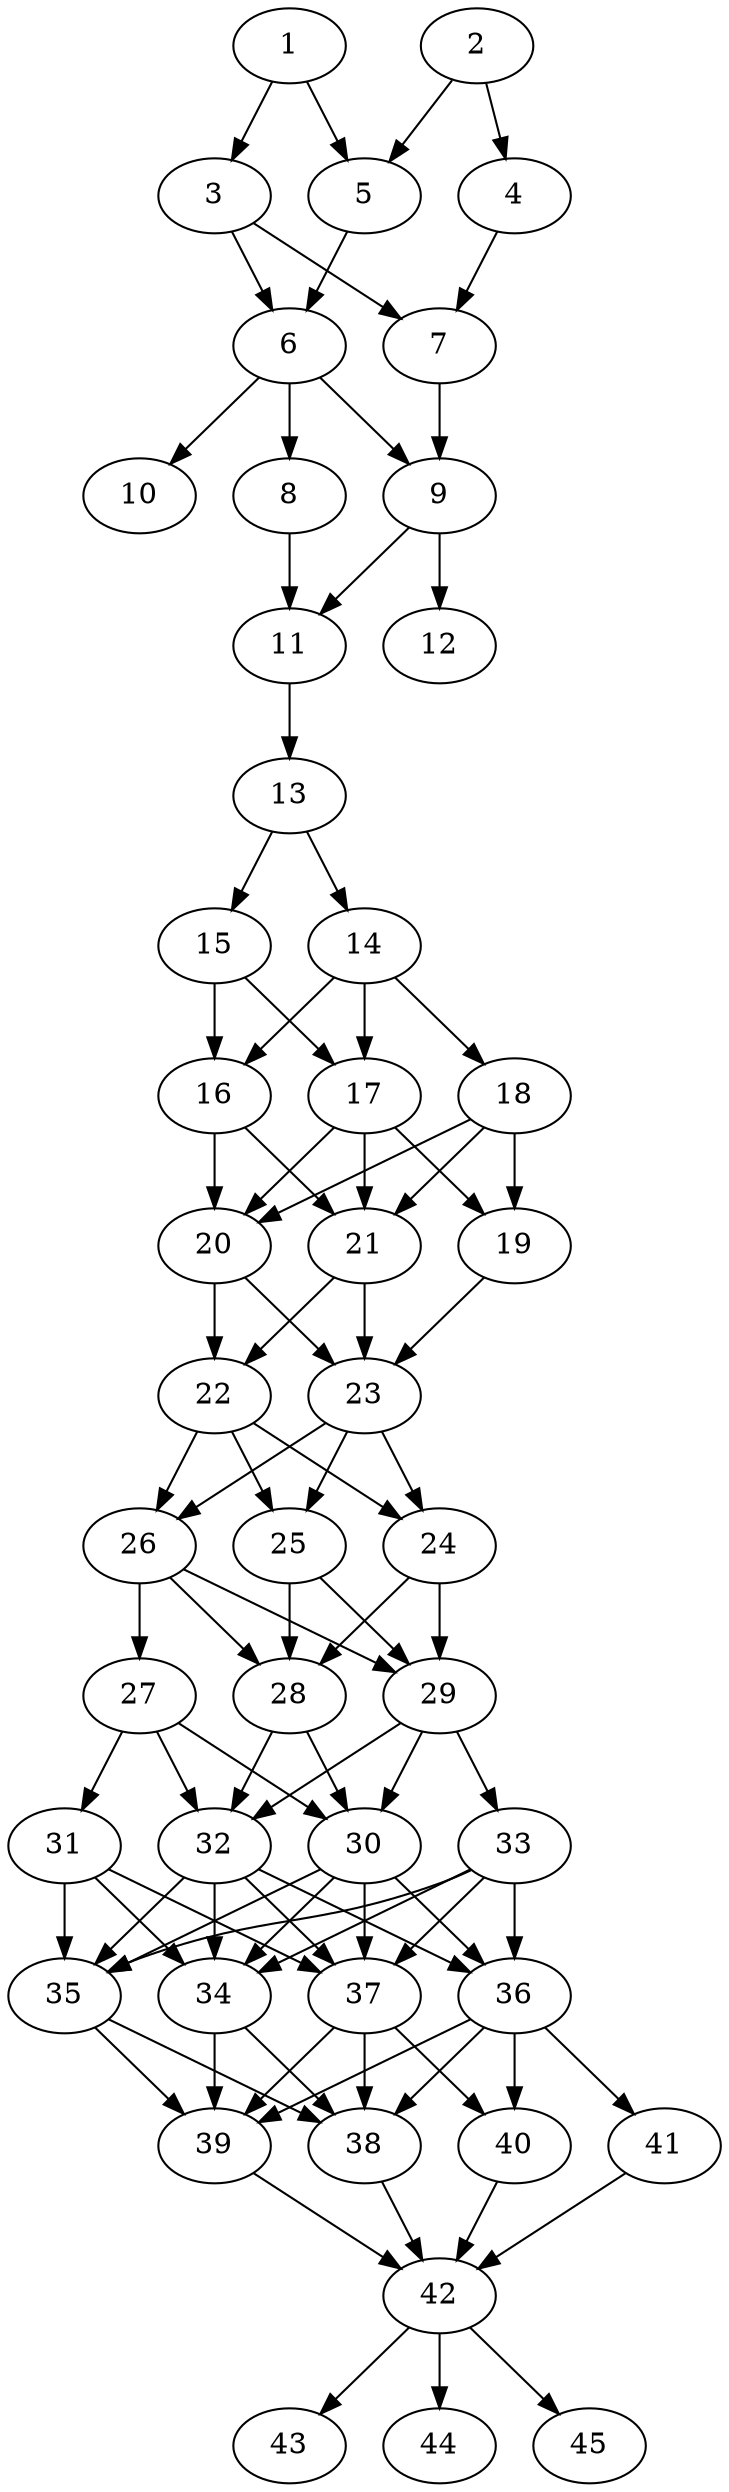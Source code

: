 // DAG automatically generated by daggen at Thu Oct  3 14:07:24 2019
// ./daggen --dot -n 45 --ccr 0.4 --fat 0.3 --regular 0.5 --density 0.9 --mindata 5242880 --maxdata 52428800 
digraph G {
  1 [size="48862720", alpha="0.01", expect_size="19545088"] 
  1 -> 3 [size ="19545088"]
  1 -> 5 [size ="19545088"]
  2 [size="121886720", alpha="0.08", expect_size="48754688"] 
  2 -> 4 [size ="48754688"]
  2 -> 5 [size ="48754688"]
  3 [size="21793280", alpha="0.01", expect_size="8717312"] 
  3 -> 6 [size ="8717312"]
  3 -> 7 [size ="8717312"]
  4 [size="109327360", alpha="0.18", expect_size="43730944"] 
  4 -> 7 [size ="43730944"]
  5 [size="116963840", alpha="0.04", expect_size="46785536"] 
  5 -> 6 [size ="46785536"]
  6 [size="78461440", alpha="0.19", expect_size="31384576"] 
  6 -> 8 [size ="31384576"]
  6 -> 9 [size ="31384576"]
  6 -> 10 [size ="31384576"]
  7 [size="129712640", alpha="0.07", expect_size="51885056"] 
  7 -> 9 [size ="51885056"]
  8 [size="99709440", alpha="0.12", expect_size="39883776"] 
  8 -> 11 [size ="39883776"]
  9 [size="59322880", alpha="0.10", expect_size="23729152"] 
  9 -> 11 [size ="23729152"]
  9 -> 12 [size ="23729152"]
  10 [size="54748160", alpha="0.13", expect_size="21899264"] 
  11 [size="31078400", alpha="0.17", expect_size="12431360"] 
  11 -> 13 [size ="12431360"]
  12 [size="35980800", alpha="0.08", expect_size="14392320"] 
  13 [size="80450560", alpha="0.11", expect_size="32180224"] 
  13 -> 14 [size ="32180224"]
  13 -> 15 [size ="32180224"]
  14 [size="85683200", alpha="0.07", expect_size="34273280"] 
  14 -> 16 [size ="34273280"]
  14 -> 17 [size ="34273280"]
  14 -> 18 [size ="34273280"]
  15 [size="73615360", alpha="0.13", expect_size="29446144"] 
  15 -> 16 [size ="29446144"]
  15 -> 17 [size ="29446144"]
  16 [size="95534080", alpha="0.04", expect_size="38213632"] 
  16 -> 20 [size ="38213632"]
  16 -> 21 [size ="38213632"]
  17 [size="90501120", alpha="0.16", expect_size="36200448"] 
  17 -> 19 [size ="36200448"]
  17 -> 20 [size ="36200448"]
  17 -> 21 [size ="36200448"]
  18 [size="14123520", alpha="0.03", expect_size="5649408"] 
  18 -> 19 [size ="5649408"]
  18 -> 20 [size ="5649408"]
  18 -> 21 [size ="5649408"]
  19 [size="84938240", alpha="0.02", expect_size="33975296"] 
  19 -> 23 [size ="33975296"]
  20 [size="26703360", alpha="0.00", expect_size="10681344"] 
  20 -> 22 [size ="10681344"]
  20 -> 23 [size ="10681344"]
  21 [size="104624640", alpha="0.05", expect_size="41849856"] 
  21 -> 22 [size ="41849856"]
  21 -> 23 [size ="41849856"]
  22 [size="88576000", alpha="0.07", expect_size="35430400"] 
  22 -> 24 [size ="35430400"]
  22 -> 25 [size ="35430400"]
  22 -> 26 [size ="35430400"]
  23 [size="14991360", alpha="0.11", expect_size="5996544"] 
  23 -> 24 [size ="5996544"]
  23 -> 25 [size ="5996544"]
  23 -> 26 [size ="5996544"]
  24 [size="77601280", alpha="0.12", expect_size="31040512"] 
  24 -> 28 [size ="31040512"]
  24 -> 29 [size ="31040512"]
  25 [size="118873600", alpha="0.10", expect_size="47549440"] 
  25 -> 28 [size ="47549440"]
  25 -> 29 [size ="47549440"]
  26 [size="77944320", alpha="0.19", expect_size="31177728"] 
  26 -> 27 [size ="31177728"]
  26 -> 28 [size ="31177728"]
  26 -> 29 [size ="31177728"]
  27 [size="101757440", alpha="0.07", expect_size="40702976"] 
  27 -> 30 [size ="40702976"]
  27 -> 31 [size ="40702976"]
  27 -> 32 [size ="40702976"]
  28 [size="79111680", alpha="0.11", expect_size="31644672"] 
  28 -> 30 [size ="31644672"]
  28 -> 32 [size ="31644672"]
  29 [size="98739200", alpha="0.02", expect_size="39495680"] 
  29 -> 30 [size ="39495680"]
  29 -> 32 [size ="39495680"]
  29 -> 33 [size ="39495680"]
  30 [size="112616960", alpha="0.01", expect_size="45046784"] 
  30 -> 34 [size ="45046784"]
  30 -> 35 [size ="45046784"]
  30 -> 36 [size ="45046784"]
  30 -> 37 [size ="45046784"]
  31 [size="115120640", alpha="0.02", expect_size="46048256"] 
  31 -> 34 [size ="46048256"]
  31 -> 35 [size ="46048256"]
  31 -> 37 [size ="46048256"]
  32 [size="24035840", alpha="0.07", expect_size="9614336"] 
  32 -> 34 [size ="9614336"]
  32 -> 35 [size ="9614336"]
  32 -> 36 [size ="9614336"]
  32 -> 37 [size ="9614336"]
  33 [size="66114560", alpha="0.04", expect_size="26445824"] 
  33 -> 34 [size ="26445824"]
  33 -> 35 [size ="26445824"]
  33 -> 36 [size ="26445824"]
  33 -> 37 [size ="26445824"]
  34 [size="14113280", alpha="0.13", expect_size="5645312"] 
  34 -> 38 [size ="5645312"]
  34 -> 39 [size ="5645312"]
  35 [size="82219520", alpha="0.13", expect_size="32887808"] 
  35 -> 38 [size ="32887808"]
  35 -> 39 [size ="32887808"]
  36 [size="20395520", alpha="0.06", expect_size="8158208"] 
  36 -> 38 [size ="8158208"]
  36 -> 39 [size ="8158208"]
  36 -> 40 [size ="8158208"]
  36 -> 41 [size ="8158208"]
  37 [size="129925120", alpha="0.12", expect_size="51970048"] 
  37 -> 38 [size ="51970048"]
  37 -> 39 [size ="51970048"]
  37 -> 40 [size ="51970048"]
  38 [size="55562240", alpha="0.19", expect_size="22224896"] 
  38 -> 42 [size ="22224896"]
  39 [size="119833600", alpha="0.18", expect_size="47933440"] 
  39 -> 42 [size ="47933440"]
  40 [size="15065600", alpha="0.19", expect_size="6026240"] 
  40 -> 42 [size ="6026240"]
  41 [size="18826240", alpha="0.15", expect_size="7530496"] 
  41 -> 42 [size ="7530496"]
  42 [size="31127040", alpha="0.05", expect_size="12450816"] 
  42 -> 43 [size ="12450816"]
  42 -> 44 [size ="12450816"]
  42 -> 45 [size ="12450816"]
  43 [size="74839040", alpha="0.14", expect_size="29935616"] 
  44 [size="99348480", alpha="0.15", expect_size="39739392"] 
  45 [size="59264000", alpha="0.13", expect_size="23705600"] 
}

